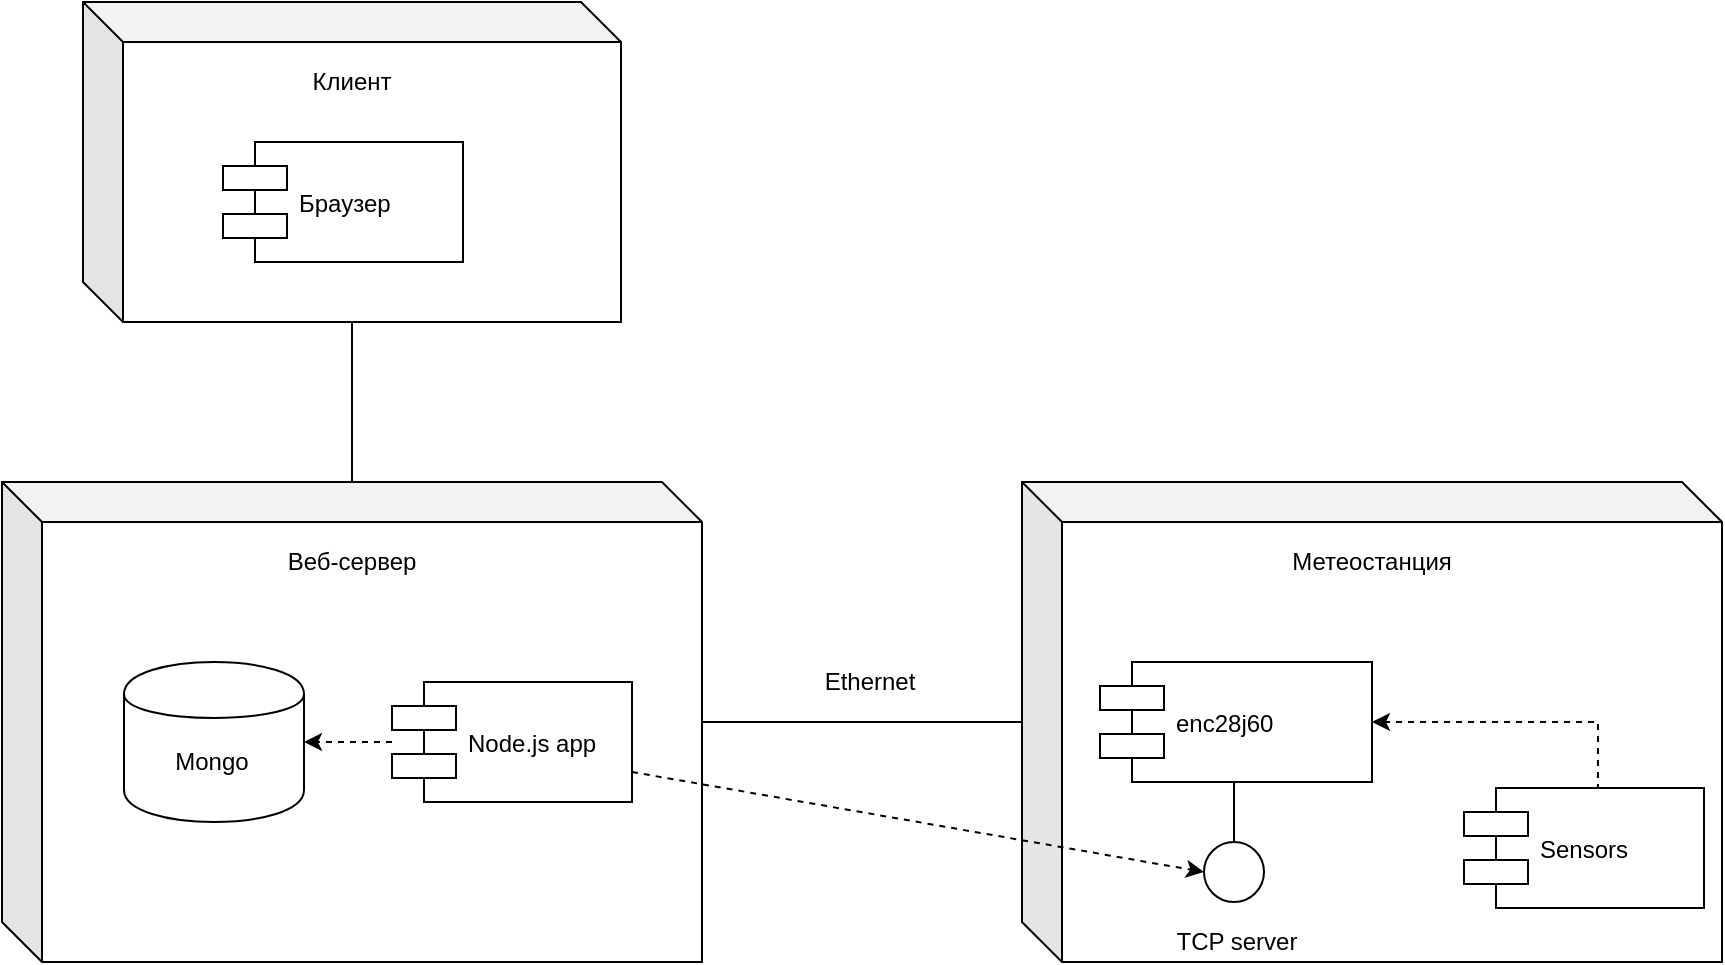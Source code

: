 <mxfile version="10.9.8" type="device"><diagram name="Page-1" id="e7e014a7-5840-1c2e-5031-d8a46d1fe8dd"><mxGraphModel dx="1422" dy="793" grid="1" gridSize="10" guides="1" tooltips="1" connect="1" arrows="1" fold="1" page="1" pageScale="1" pageWidth="1169" pageHeight="826" background="#ffffff" math="0" shadow="0"><root><mxCell id="0"/><mxCell id="1" parent="0"/><mxCell id="RikOTINWaC5LeTWs0ucW-47" value="" style="edgeStyle=orthogonalEdgeStyle;rounded=0;orthogonalLoop=1;jettySize=auto;html=1;endArrow=none;endFill=0;" edge="1" parent="1" source="RikOTINWaC5LeTWs0ucW-41" target="RikOTINWaC5LeTWs0ucW-46"><mxGeometry relative="1" as="geometry"/></mxCell><mxCell id="RikOTINWaC5LeTWs0ucW-53" value="" style="edgeStyle=orthogonalEdgeStyle;rounded=0;orthogonalLoop=1;jettySize=auto;html=1;endArrow=none;endFill=0;" edge="1" parent="1" source="RikOTINWaC5LeTWs0ucW-41" target="RikOTINWaC5LeTWs0ucW-52"><mxGeometry relative="1" as="geometry"/></mxCell><mxCell id="RikOTINWaC5LeTWs0ucW-41" value="" style="shape=cube;whiteSpace=wrap;html=1;boundedLbl=1;backgroundOutline=1;darkOpacity=0.05;darkOpacity2=0.1;" vertex="1" parent="1"><mxGeometry x="309" y="260" width="350" height="240" as="geometry"/></mxCell><mxCell id="RikOTINWaC5LeTWs0ucW-52" value="" style="shape=cube;whiteSpace=wrap;html=1;boundedLbl=1;backgroundOutline=1;darkOpacity=0.05;darkOpacity2=0.1;" vertex="1" parent="1"><mxGeometry x="349.5" y="20" width="269" height="160" as="geometry"/></mxCell><mxCell id="RikOTINWaC5LeTWs0ucW-46" value="" style="shape=cube;whiteSpace=wrap;html=1;boundedLbl=1;backgroundOutline=1;darkOpacity=0.05;darkOpacity2=0.1;" vertex="1" parent="1"><mxGeometry x="819" y="260" width="350" height="240" as="geometry"/></mxCell><mxCell id="RikOTINWaC5LeTWs0ucW-42" value="Веб-сервер" style="text;html=1;strokeColor=none;fillColor=none;align=center;verticalAlign=middle;whiteSpace=wrap;rounded=0;" vertex="1" parent="1"><mxGeometry x="434" y="290" width="100" height="20" as="geometry"/></mxCell><mxCell id="RikOTINWaC5LeTWs0ucW-45" value="Метеостанция" style="text;html=1;strokeColor=none;fillColor=none;align=center;verticalAlign=middle;whiteSpace=wrap;rounded=0;" vertex="1" parent="1"><mxGeometry x="974" y="290" width="40" height="20" as="geometry"/></mxCell><mxCell id="RikOTINWaC5LeTWs0ucW-48" value="&lt;div&gt;Ethernet&lt;/div&gt;" style="text;html=1;strokeColor=none;fillColor=none;align=center;verticalAlign=middle;whiteSpace=wrap;rounded=0;" vertex="1" parent="1"><mxGeometry x="723" y="350" width="40" height="20" as="geometry"/></mxCell><mxCell id="RikOTINWaC5LeTWs0ucW-58" value="" style="edgeStyle=orthogonalEdgeStyle;rounded=0;orthogonalLoop=1;jettySize=auto;html=1;endArrow=classic;endFill=1;dashed=1;" edge="1" parent="1" source="RikOTINWaC5LeTWs0ucW-49"><mxGeometry relative="1" as="geometry"><mxPoint x="460" y="390" as="targetPoint"/></mxGeometry></mxCell><mxCell id="RikOTINWaC5LeTWs0ucW-63" style="rounded=0;orthogonalLoop=1;jettySize=auto;html=1;exitX=1;exitY=0.75;exitDx=0;exitDy=0;entryX=0.5;entryY=1;entryDx=0;entryDy=0;endArrow=classic;endFill=1;dashed=1;" edge="1" parent="1" source="RikOTINWaC5LeTWs0ucW-49" target="RikOTINWaC5LeTWs0ucW-59"><mxGeometry relative="1" as="geometry"/></mxCell><mxCell id="RikOTINWaC5LeTWs0ucW-49" value="Node.js app" style="shape=component;align=left;spacingLeft=36;" vertex="1" parent="1"><mxGeometry x="504" y="360" width="120" height="60" as="geometry"/></mxCell><mxCell id="RikOTINWaC5LeTWs0ucW-60" style="edgeStyle=orthogonalEdgeStyle;rounded=0;orthogonalLoop=1;jettySize=auto;html=1;exitX=0.5;exitY=1;exitDx=0;exitDy=0;entryX=0;entryY=0.5;entryDx=0;entryDy=0;endArrow=none;endFill=0;" edge="1" parent="1" source="RikOTINWaC5LeTWs0ucW-50" target="RikOTINWaC5LeTWs0ucW-59"><mxGeometry relative="1" as="geometry"/></mxCell><mxCell id="RikOTINWaC5LeTWs0ucW-50" value="enc28j60" style="shape=component;align=left;spacingLeft=36;" vertex="1" parent="1"><mxGeometry x="858" y="350" width="136" height="60" as="geometry"/></mxCell><mxCell id="RikOTINWaC5LeTWs0ucW-54" value="Клиент" style="text;html=1;strokeColor=none;fillColor=none;align=center;verticalAlign=middle;whiteSpace=wrap;rounded=0;" vertex="1" parent="1"><mxGeometry x="464" y="50" width="40" height="20" as="geometry"/></mxCell><mxCell id="RikOTINWaC5LeTWs0ucW-55" value="Браузер" style="shape=component;align=left;spacingLeft=36;" vertex="1" parent="1"><mxGeometry x="419.5" y="90" width="120" height="60" as="geometry"/></mxCell><mxCell id="RikOTINWaC5LeTWs0ucW-59" value="" style="ellipse;whiteSpace=wrap;html=1;aspect=fixed;direction=south;" vertex="1" parent="1"><mxGeometry x="910" y="440" width="30" height="30" as="geometry"/></mxCell><mxCell id="RikOTINWaC5LeTWs0ucW-62" value="TCP server" style="text;html=1;strokeColor=none;fillColor=none;align=center;verticalAlign=middle;whiteSpace=wrap;rounded=0;" vertex="1" parent="1"><mxGeometry x="888.5" y="480" width="75" height="20" as="geometry"/></mxCell><mxCell id="RikOTINWaC5LeTWs0ucW-64" value="" style="shape=cylinder;whiteSpace=wrap;html=1;boundedLbl=1;backgroundOutline=1;" vertex="1" parent="1"><mxGeometry x="370" y="350" width="90" height="80" as="geometry"/></mxCell><mxCell id="RikOTINWaC5LeTWs0ucW-65" value="Mongo" style="text;html=1;strokeColor=none;fillColor=none;align=center;verticalAlign=middle;whiteSpace=wrap;rounded=0;" vertex="1" parent="1"><mxGeometry x="394" y="390" width="40" height="20" as="geometry"/></mxCell><mxCell id="RikOTINWaC5LeTWs0ucW-68" style="edgeStyle=orthogonalEdgeStyle;rounded=0;orthogonalLoop=1;jettySize=auto;html=1;dashed=1;endArrow=classic;endFill=1;exitX=0.558;exitY=0.017;exitDx=0;exitDy=0;exitPerimeter=0;entryX=1;entryY=0.5;entryDx=0;entryDy=0;" edge="1" parent="1" source="RikOTINWaC5LeTWs0ucW-66" target="RikOTINWaC5LeTWs0ucW-50"><mxGeometry relative="1" as="geometry"><mxPoint x="1050" y="368" as="sourcePoint"/><mxPoint x="997" y="360" as="targetPoint"/><Array as="points"><mxPoint x="1107" y="380"/></Array></mxGeometry></mxCell><mxCell id="RikOTINWaC5LeTWs0ucW-66" value="Sensors" style="shape=component;align=left;spacingLeft=36;" vertex="1" parent="1"><mxGeometry x="1040" y="413" width="120" height="60" as="geometry"/></mxCell></root></mxGraphModel></diagram></mxfile>